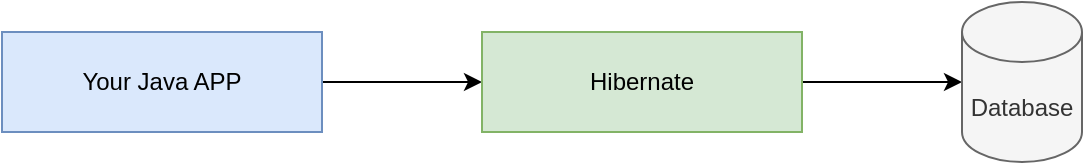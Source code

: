 <mxfile version="24.7.8">
  <diagram name="Page-1" id="fpAZ6RX-yuAjJ-4CLtjA">
    <mxGraphModel dx="1098" dy="988" grid="1" gridSize="10" guides="1" tooltips="1" connect="1" arrows="1" fold="1" page="1" pageScale="1" pageWidth="850" pageHeight="1100" math="0" shadow="0">
      <root>
        <mxCell id="0" />
        <mxCell id="1" parent="0" />
        <mxCell id="K6SCjOqGUs0aXg2CCzXt-4" style="edgeStyle=orthogonalEdgeStyle;rounded=0;orthogonalLoop=1;jettySize=auto;html=1;" edge="1" parent="1" source="K6SCjOqGUs0aXg2CCzXt-1" target="K6SCjOqGUs0aXg2CCzXt-2">
          <mxGeometry relative="1" as="geometry" />
        </mxCell>
        <mxCell id="K6SCjOqGUs0aXg2CCzXt-1" value="Your Java APP" style="rounded=0;whiteSpace=wrap;html=1;fillColor=#dae8fc;strokeColor=#6c8ebf;" vertex="1" parent="1">
          <mxGeometry x="190" y="320" width="160" height="50" as="geometry" />
        </mxCell>
        <mxCell id="K6SCjOqGUs0aXg2CCzXt-5" style="edgeStyle=orthogonalEdgeStyle;rounded=0;orthogonalLoop=1;jettySize=auto;html=1;" edge="1" parent="1" source="K6SCjOqGUs0aXg2CCzXt-2" target="K6SCjOqGUs0aXg2CCzXt-3">
          <mxGeometry relative="1" as="geometry" />
        </mxCell>
        <mxCell id="K6SCjOqGUs0aXg2CCzXt-2" value="Hibernate" style="rounded=0;whiteSpace=wrap;html=1;fillColor=#d5e8d4;strokeColor=#82b366;" vertex="1" parent="1">
          <mxGeometry x="430" y="320" width="160" height="50" as="geometry" />
        </mxCell>
        <mxCell id="K6SCjOqGUs0aXg2CCzXt-3" value="Database" style="shape=cylinder3;whiteSpace=wrap;html=1;boundedLbl=1;backgroundOutline=1;size=15;fillColor=#f5f5f5;fontColor=#333333;strokeColor=#666666;" vertex="1" parent="1">
          <mxGeometry x="670" y="305" width="60" height="80" as="geometry" />
        </mxCell>
      </root>
    </mxGraphModel>
  </diagram>
</mxfile>
